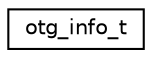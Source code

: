 digraph "Graphical Class Hierarchy"
{
 // LATEX_PDF_SIZE
  edge [fontname="Helvetica",fontsize="10",labelfontname="Helvetica",labelfontsize="10"];
  node [fontname="Helvetica",fontsize="10",shape=record];
  rankdir="LR";
  Node0 [label="otg_info_t",height=0.2,width=0.4,color="black", fillcolor="white", style="filled",URL="$structotg__info__t.html",tooltip=" "];
}

